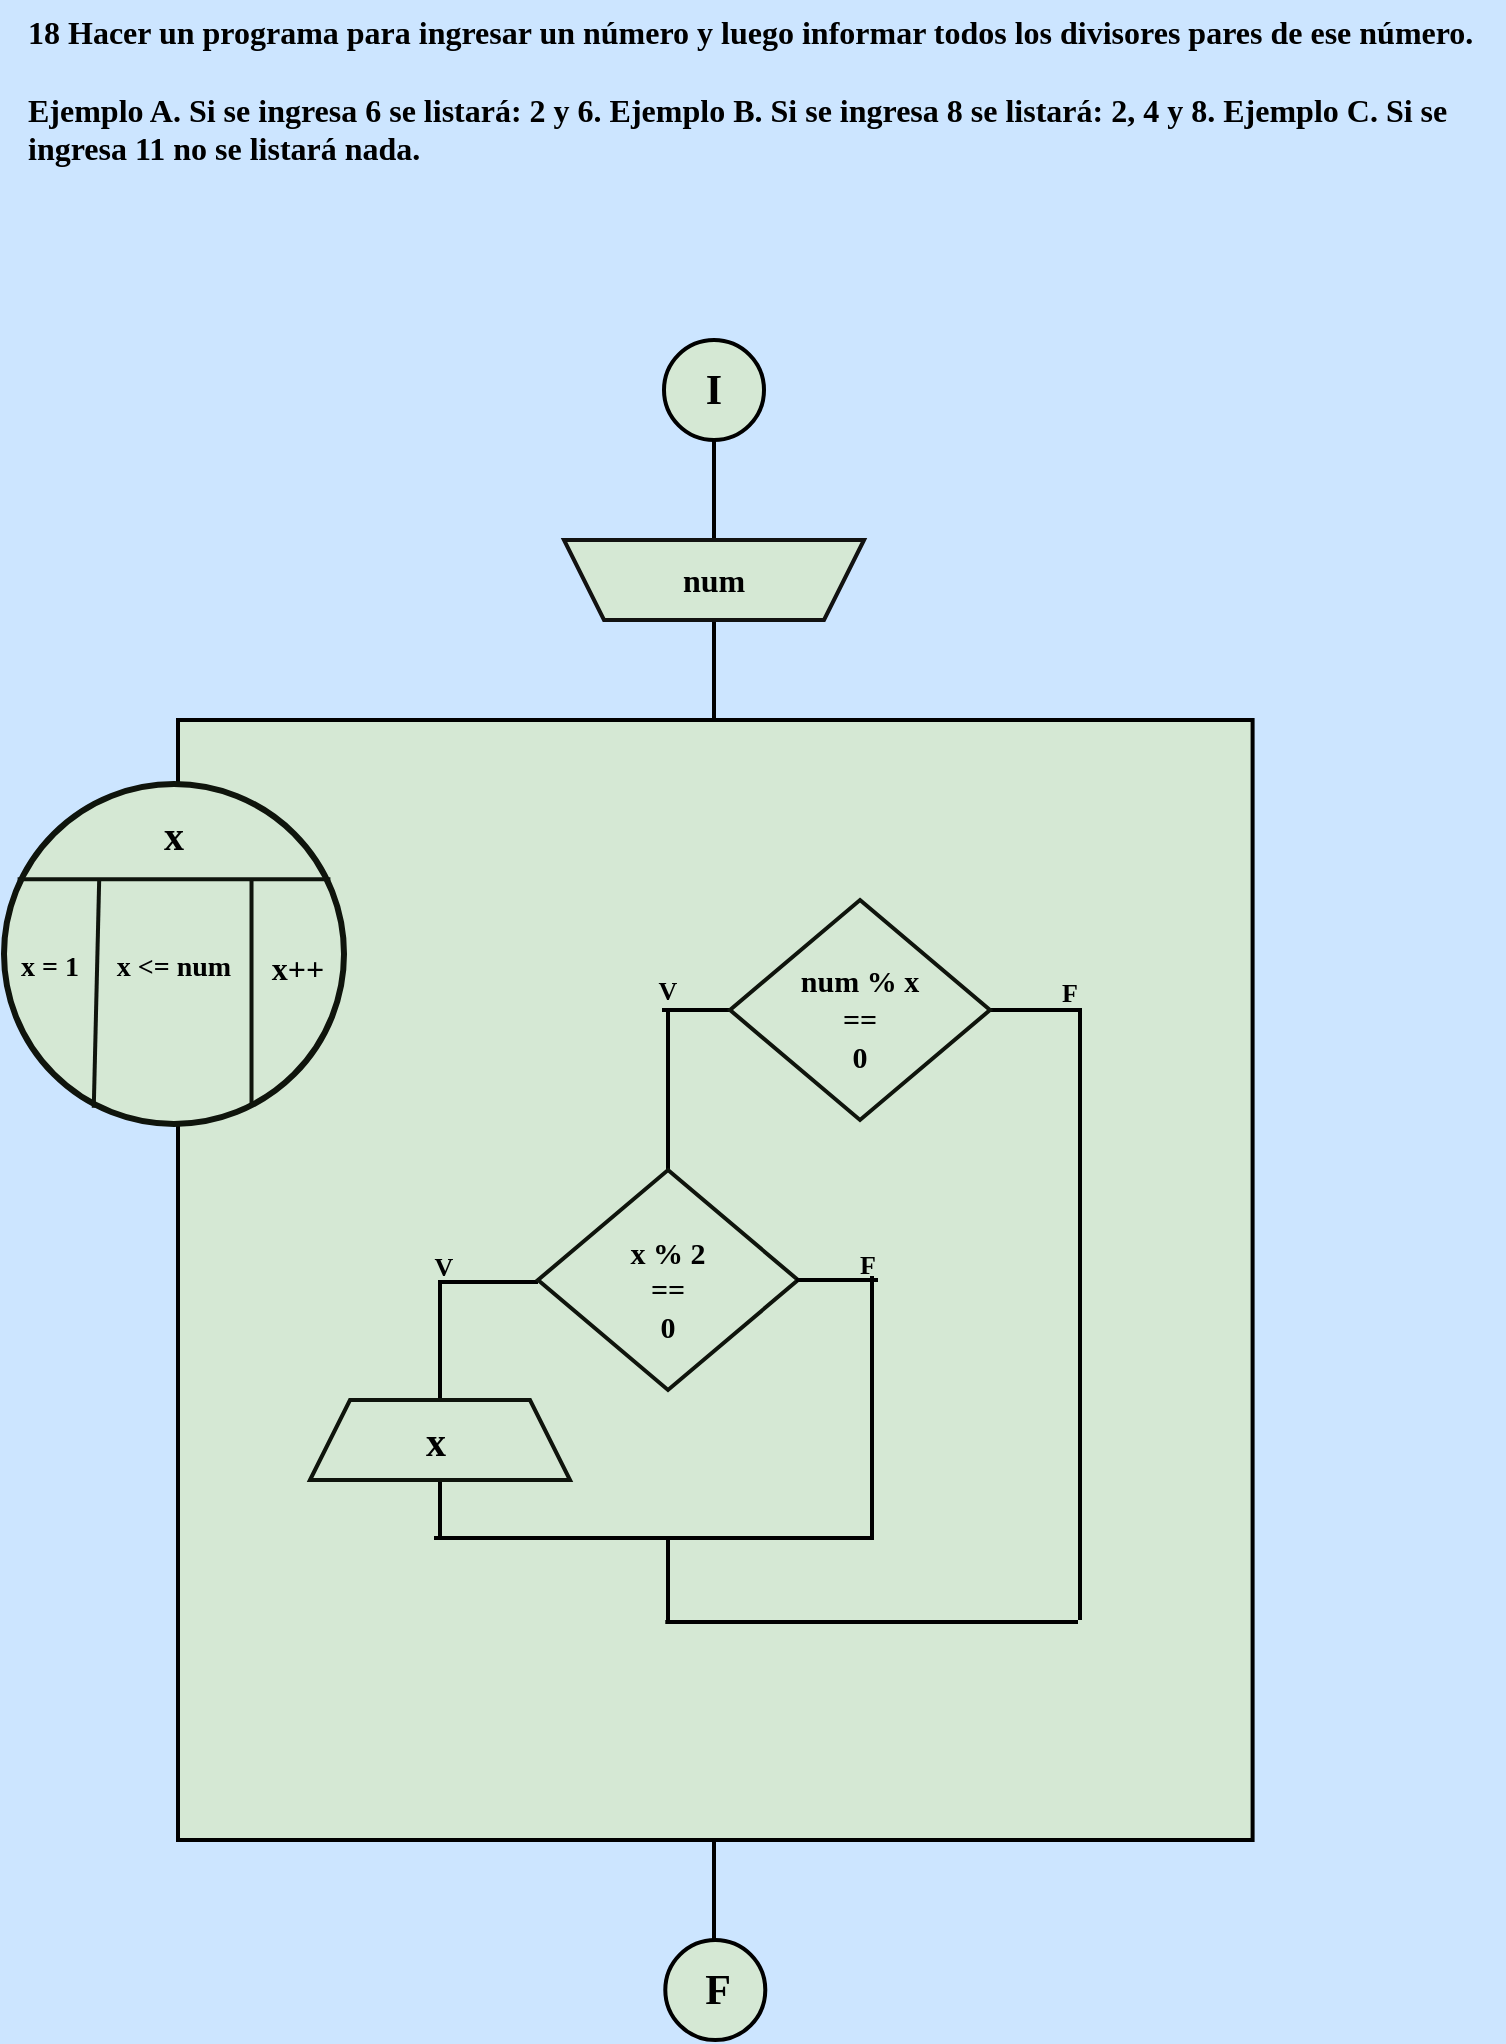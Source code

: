 <mxfile version="24.1.0" type="device">
  <diagram name="Página-1" id="K3p1mCkerO4A2cDx_Imy">
    <mxGraphModel dx="1420" dy="830" grid="1" gridSize="10" guides="1" tooltips="1" connect="1" arrows="1" fold="1" page="1" pageScale="1" pageWidth="827" pageHeight="1169" background="#CCE5FF" math="0" shadow="0">
      <root>
        <mxCell id="0" />
        <mxCell id="1" parent="0" />
        <mxCell id="oEai4u7iInWBXaQaXTKD-1" value="&lt;font style=&quot;font-size: 16px;&quot; color=&quot;#000000&quot; face=&quot;Comic Sans MS&quot;&gt;&lt;b&gt;18 Hacer un programa para ingresar un número y luego informar todos los divisores pares de ese número. &lt;br&gt;&lt;br&gt;Ejemplo A. Si se ingresa 6 se listará: 2 y 6. Ejemplo B. Si se ingresa 8 se listará: 2, 4 y 8. Ejemplo C. Si se ingresa 11 no se listará nada.&lt;/b&gt;&lt;/font&gt;" style="text;whiteSpace=wrap;html=1;fontFamily=Architects Daughter;fontSource=https%3A%2F%2Ffonts.googleapis.com%2Fcss%3Ffamily%3DArchitects%2BDaughter;" vertex="1" parent="1">
          <mxGeometry x="110" y="10" width="740" height="120" as="geometry" />
        </mxCell>
        <mxCell id="oEai4u7iInWBXaQaXTKD-83" value="" style="group;aspect=fixed;" vertex="1" connectable="0" parent="1">
          <mxGeometry x="187" y="180" width="537.3" height="850" as="geometry" />
        </mxCell>
        <mxCell id="oEai4u7iInWBXaQaXTKD-11" value="" style="line;strokeWidth=2;direction=south;html=1;hachureGap=4;fontFamily=Architects Daughter;fontSource=https://fonts.googleapis.com/css?family=Architects+Daughter;strokeColor=#000000;container=0;" vertex="1" parent="oEai4u7iInWBXaQaXTKD-83">
          <mxGeometry x="263" y="750" width="10" height="50" as="geometry" />
        </mxCell>
        <mxCell id="oEai4u7iInWBXaQaXTKD-35" value="" style="group;aspect=fixed;" vertex="1" connectable="0" parent="oEai4u7iInWBXaQaXTKD-83">
          <mxGeometry x="193" width="150" height="190" as="geometry" />
        </mxCell>
        <mxCell id="oEai4u7iInWBXaQaXTKD-3" value="" style="line;strokeWidth=2;direction=south;html=1;hachureGap=4;fontFamily=Architects Daughter;fontSource=https://fonts.googleapis.com/css?family=Architects+Daughter;strokeColor=#000000;container=0;aspect=fixed;" vertex="1" parent="oEai4u7iInWBXaQaXTKD-35">
          <mxGeometry x="70" y="50" width="10" height="50" as="geometry" />
        </mxCell>
        <mxCell id="oEai4u7iInWBXaQaXTKD-4" value="" style="line;strokeWidth=2;direction=south;html=1;hachureGap=4;fontFamily=Architects Daughter;fontSource=https://fonts.googleapis.com/css?family=Architects+Daughter;strokeColor=#000000;container=0;aspect=fixed;" vertex="1" parent="oEai4u7iInWBXaQaXTKD-35">
          <mxGeometry x="70" y="140" width="10" height="50" as="geometry" />
        </mxCell>
        <mxCell id="oEai4u7iInWBXaQaXTKD-12" value="" style="strokeWidth=2;html=1;shape=mxgraph.flowchart.start_2;whiteSpace=wrap;rounded=0;labelBackgroundColor=none;strokeColor=#000000;align=center;verticalAlign=middle;fontFamily=Helvetica;fontSize=12;fontColor=default;fillColor=#d5e8d4;container=0;aspect=fixed;" vertex="1" parent="oEai4u7iInWBXaQaXTKD-35">
          <mxGeometry x="50" width="50" height="50" as="geometry" />
        </mxCell>
        <mxCell id="oEai4u7iInWBXaQaXTKD-13" value="&lt;font size=&quot;1&quot; color=&quot;#000000&quot; face=&quot;Comic Sans MS&quot;&gt;&lt;b style=&quot;font-size: 21px;&quot;&gt;I&lt;/b&gt;&lt;/font&gt;" style="text;strokeColor=none;align=center;fillColor=none;html=1;verticalAlign=middle;whiteSpace=wrap;rounded=0;fontFamily=Architects Daughter;fontSource=https%3A%2F%2Ffonts.googleapis.com%2Fcss%3Ffamily%3DArchitects%2BDaughter;container=0;aspect=fixed;" vertex="1" parent="oEai4u7iInWBXaQaXTKD-35">
          <mxGeometry x="55" y="5" width="40" height="40" as="geometry" />
        </mxCell>
        <mxCell id="oEai4u7iInWBXaQaXTKD-16" value="" style="shape=trapezoid;perimeter=trapezoidPerimeter;whiteSpace=wrap;html=1;fixedSize=1;rounded=0;labelBackgroundColor=none;strokeColor=#121211;strokeWidth=2;align=center;verticalAlign=middle;fontFamily=Helvetica;fontSize=12;fontColor=default;fillColor=#d5e8d4;direction=west;container=0;aspect=fixed;" vertex="1" parent="oEai4u7iInWBXaQaXTKD-35">
          <mxGeometry y="100" width="150" height="40" as="geometry">
            <mxRectangle x="-1020" y="-650" width="50" height="40" as="alternateBounds" />
          </mxGeometry>
        </mxCell>
        <mxCell id="oEai4u7iInWBXaQaXTKD-17" value="&lt;font face=&quot;Comic Sans MS&quot; color=&quot;#000000&quot;&gt;&lt;span style=&quot;font-size: 16px;&quot;&gt;&lt;b&gt;num&lt;/b&gt;&lt;/span&gt;&lt;/font&gt;" style="text;strokeColor=none;align=center;fillColor=none;html=1;verticalAlign=middle;whiteSpace=wrap;rounded=0;fontFamily=Architects Daughter;fontSource=https://fonts.googleapis.com/css?family=Architects+Daughter;container=0;aspect=fixed;" vertex="1" parent="oEai4u7iInWBXaQaXTKD-35">
          <mxGeometry x="45" y="105" width="60" height="30" as="geometry" />
        </mxCell>
        <mxCell id="oEai4u7iInWBXaQaXTKD-36" value="" style="group;aspect=fixed;" vertex="1" connectable="0" parent="oEai4u7iInWBXaQaXTKD-83">
          <mxGeometry x="243.65" y="800" width="50" height="50" as="geometry" />
        </mxCell>
        <mxCell id="oEai4u7iInWBXaQaXTKD-14" value="" style="strokeWidth=2;html=1;shape=mxgraph.flowchart.start_2;whiteSpace=wrap;rounded=0;labelBackgroundColor=none;strokeColor=#000000;align=center;verticalAlign=middle;fontFamily=Helvetica;fontSize=12;fontColor=default;fillColor=#d5e8d4;container=0;" vertex="1" parent="oEai4u7iInWBXaQaXTKD-36">
          <mxGeometry width="50" height="50" as="geometry" />
        </mxCell>
        <mxCell id="oEai4u7iInWBXaQaXTKD-15" value="&lt;font size=&quot;1&quot; color=&quot;#000000&quot; face=&quot;Comic Sans MS&quot;&gt;&lt;b style=&quot;font-size: 21px;&quot;&gt;F&lt;/b&gt;&lt;/font&gt;" style="text;strokeColor=none;align=center;fillColor=none;html=1;verticalAlign=middle;whiteSpace=wrap;rounded=0;fontFamily=Architects Daughter;fontSource=https://fonts.googleapis.com/css?family=Architects+Daughter;container=0;" vertex="1" parent="oEai4u7iInWBXaQaXTKD-36">
          <mxGeometry x="6" y="5" width="40" height="40" as="geometry" />
        </mxCell>
        <mxCell id="oEai4u7iInWBXaQaXTKD-70" value="" style="group;aspect=fixed;" vertex="1" connectable="0" parent="oEai4u7iInWBXaQaXTKD-83">
          <mxGeometry y="190" width="537.3" height="560" as="geometry" />
        </mxCell>
        <mxCell id="oEai4u7iInWBXaQaXTKD-2" value="" style="whiteSpace=wrap;html=1;rounded=0;labelBackgroundColor=none;strokeColor=#000000;strokeWidth=2;align=center;verticalAlign=middle;fontFamily=Helvetica;fontSize=12;fontColor=default;fillColor=#d5e8d4;container=0;" vertex="1" parent="oEai4u7iInWBXaQaXTKD-70">
          <mxGeometry width="537.3" height="560" as="geometry" />
        </mxCell>
        <mxCell id="oEai4u7iInWBXaQaXTKD-44" value="" style="line;strokeWidth=2;html=1;perimeter=backbonePerimeter;points=[];outlineConnect=0;hachureGap=4;fontFamily=Architects Daughter;fontSource=https://fonts.googleapis.com/css?family=Architects+Daughter;strokeColor=#000000;container=0;" vertex="1" parent="oEai4u7iInWBXaQaXTKD-70">
          <mxGeometry x="130" y="276" width="50" height="10" as="geometry" />
        </mxCell>
        <mxCell id="oEai4u7iInWBXaQaXTKD-52" value="" style="line;strokeWidth=2;direction=south;html=1;hachureGap=4;fontFamily=Architects Daughter;fontSource=https://fonts.googleapis.com/css?family=Architects+Daughter;strokeColor=#000000;container=0;" vertex="1" parent="oEai4u7iInWBXaQaXTKD-70">
          <mxGeometry x="126" y="282" width="10" height="58" as="geometry" />
        </mxCell>
        <mxCell id="oEai4u7iInWBXaQaXTKD-53" value="" style="line;strokeWidth=2;direction=south;html=1;hachureGap=4;fontFamily=Architects Daughter;fontSource=https://fonts.googleapis.com/css?family=Architects+Daughter;strokeColor=#000000;container=0;" vertex="1" parent="oEai4u7iInWBXaQaXTKD-70">
          <mxGeometry x="126" y="380" width="10" height="30" as="geometry" />
        </mxCell>
        <mxCell id="oEai4u7iInWBXaQaXTKD-62" value="" style="line;strokeWidth=2;html=1;perimeter=backbonePerimeter;points=[];outlineConnect=0;hachureGap=4;fontFamily=Architects Daughter;fontSource=https://fonts.googleapis.com/css?family=Architects+Daughter;strokeColor=#000000;container=0;" vertex="1" parent="oEai4u7iInWBXaQaXTKD-70">
          <mxGeometry x="128" y="404" width="220" height="10" as="geometry" />
        </mxCell>
        <mxCell id="oEai4u7iInWBXaQaXTKD-65" value="" style="line;strokeWidth=2;html=1;perimeter=backbonePerimeter;points=[];outlineConnect=0;hachureGap=4;fontFamily=Architects Daughter;fontSource=https://fonts.googleapis.com/css?family=Architects+Daughter;strokeColor=#000000;container=0;" vertex="1" parent="oEai4u7iInWBXaQaXTKD-70">
          <mxGeometry x="243.65" y="446" width="206.35" height="10" as="geometry" />
        </mxCell>
        <mxCell id="oEai4u7iInWBXaQaXTKD-5" value="" style="line;strokeWidth=2;html=1;perimeter=backbonePerimeter;points=[];outlineConnect=0;hachureGap=4;fontFamily=Architects Daughter;fontSource=https://fonts.googleapis.com/css?family=Architects+Daughter;strokeColor=#000000;container=0;" vertex="1" parent="oEai4u7iInWBXaQaXTKD-70">
          <mxGeometry x="242" y="140" width="34" height="10" as="geometry" />
        </mxCell>
        <mxCell id="oEai4u7iInWBXaQaXTKD-6" value="" style="line;strokeWidth=2;direction=south;html=1;hachureGap=4;fontFamily=Architects Daughter;fontSource=https://fonts.googleapis.com/css?family=Architects+Daughter;strokeColor=#000000;container=0;" vertex="1" parent="oEai4u7iInWBXaQaXTKD-70">
          <mxGeometry x="240" y="145" width="10" height="80" as="geometry" />
        </mxCell>
        <mxCell id="oEai4u7iInWBXaQaXTKD-7" value="" style="line;strokeWidth=2;html=1;perimeter=backbonePerimeter;points=[];outlineConnect=0;hachureGap=4;fontFamily=Architects Daughter;fontSource=https://fonts.googleapis.com/css?family=Architects+Daughter;strokeColor=#000000;container=0;" vertex="1" parent="oEai4u7iInWBXaQaXTKD-70">
          <mxGeometry x="406" y="140" width="46" height="10" as="geometry" />
        </mxCell>
        <mxCell id="oEai4u7iInWBXaQaXTKD-8" value="" style="line;strokeWidth=2;direction=south;html=1;hachureGap=4;fontFamily=Architects Daughter;fontSource=https://fonts.googleapis.com/css?family=Architects+Daughter;strokeColor=#000000;container=0;" vertex="1" parent="oEai4u7iInWBXaQaXTKD-70">
          <mxGeometry x="446" y="145" width="10" height="305" as="geometry" />
        </mxCell>
        <mxCell id="oEai4u7iInWBXaQaXTKD-26" value="" style="rhombus;whiteSpace=wrap;html=1;rounded=0;labelBackgroundColor=none;strokeColor=#0F140C;strokeWidth=2;align=center;verticalAlign=middle;fontFamily=Helvetica;fontSize=12;fontColor=default;fillColor=#d5e8d4;container=0;" vertex="1" parent="oEai4u7iInWBXaQaXTKD-70">
          <mxGeometry x="276" y="90" width="130" height="110" as="geometry" />
        </mxCell>
        <mxCell id="oEai4u7iInWBXaQaXTKD-27" value="&lt;font style=&quot;font-size: 15px;&quot;&gt;&lt;b&gt;&lt;font style=&quot;font-size: 15px;&quot; color=&quot;#000000&quot; face=&quot;Comic Sans MS&quot;&gt;num %&amp;nbsp;&lt;/font&gt;&lt;/b&gt;&lt;b style=&quot;background-color: initial;&quot;&gt;&lt;font style=&quot;font-size: 15px;&quot; color=&quot;#000000&quot; face=&quot;Comic Sans MS&quot;&gt;x&lt;/font&gt;&lt;/b&gt;&lt;/font&gt;&lt;div style=&quot;font-size: 15px;&quot;&gt;&lt;b style=&quot;background-color: initial;&quot;&gt;&lt;font style=&quot;font-size: 15px;&quot; color=&quot;#000000&quot; face=&quot;Comic Sans MS&quot;&gt;==&lt;/font&gt;&lt;/b&gt;&lt;/div&gt;&lt;div style=&quot;font-size: 15px;&quot;&gt;&lt;b style=&quot;background-color: initial;&quot;&gt;&lt;font style=&quot;font-size: 15px;&quot; color=&quot;#000000&quot; face=&quot;Comic Sans MS&quot;&gt;0&lt;/font&gt;&lt;/b&gt;&lt;/div&gt;" style="text;strokeColor=none;align=center;fillColor=none;html=1;verticalAlign=middle;whiteSpace=wrap;rounded=0;fontFamily=Architects Daughter;fontSource=https%3A%2F%2Ffonts.googleapis.com%2Fcss%3Ffamily%3DArchitects%2BDaughter;container=0;" vertex="1" parent="oEai4u7iInWBXaQaXTKD-70">
          <mxGeometry x="306" y="120" width="70" height="60" as="geometry" />
        </mxCell>
        <mxCell id="oEai4u7iInWBXaQaXTKD-30" value="&lt;b&gt;&lt;font color=&quot;#000000&quot; style=&quot;font-size: 13px;&quot; face=&quot;Comic Sans MS&quot;&gt;V&lt;/font&gt;&lt;/b&gt;" style="text;strokeColor=none;align=center;fillColor=none;html=1;verticalAlign=middle;whiteSpace=wrap;rounded=0;fontFamily=Architects Daughter;fontSource=https%3A%2F%2Ffonts.googleapis.com%2Fcss%3Ffamily%3DArchitects%2BDaughter;container=0;" vertex="1" parent="oEai4u7iInWBXaQaXTKD-70">
          <mxGeometry x="230" y="123" width="30" height="25" as="geometry" />
        </mxCell>
        <mxCell id="oEai4u7iInWBXaQaXTKD-31" value="&lt;b&gt;&lt;font color=&quot;#000000&quot; style=&quot;font-size: 13px;&quot; face=&quot;Comic Sans MS&quot;&gt;F&lt;/font&gt;&lt;/b&gt;" style="text;strokeColor=none;align=center;fillColor=none;html=1;verticalAlign=middle;whiteSpace=wrap;rounded=0;fontFamily=Architects Daughter;fontSource=https://fonts.googleapis.com/css?family=Architects+Daughter;container=0;" vertex="1" parent="oEai4u7iInWBXaQaXTKD-70">
          <mxGeometry x="431" y="124" width="30" height="25" as="geometry" />
        </mxCell>
        <mxCell id="oEai4u7iInWBXaQaXTKD-39" value="" style="rhombus;whiteSpace=wrap;html=1;rounded=0;labelBackgroundColor=none;strokeColor=#0F140C;strokeWidth=2;align=center;verticalAlign=middle;fontFamily=Helvetica;fontSize=12;fontColor=default;fillColor=#d5e8d4;container=0;" vertex="1" parent="oEai4u7iInWBXaQaXTKD-70">
          <mxGeometry x="180" y="225" width="130" height="110" as="geometry" />
        </mxCell>
        <mxCell id="oEai4u7iInWBXaQaXTKD-40" value="&lt;font face=&quot;Comic Sans MS&quot; color=&quot;#000000&quot;&gt;&lt;span style=&quot;font-size: 15px;&quot;&gt;&lt;b&gt;x % 2&lt;/b&gt;&lt;/span&gt;&lt;/font&gt;&lt;div&gt;&lt;font face=&quot;Comic Sans MS&quot; color=&quot;#000000&quot;&gt;&lt;span style=&quot;font-size: 15px;&quot;&gt;&lt;b&gt;==&lt;/b&gt;&lt;/span&gt;&lt;/font&gt;&lt;/div&gt;&lt;div&gt;&lt;font face=&quot;Comic Sans MS&quot; color=&quot;#000000&quot;&gt;&lt;span style=&quot;font-size: 15px;&quot;&gt;&lt;b&gt;0&lt;/b&gt;&lt;/span&gt;&lt;/font&gt;&lt;/div&gt;" style="text;strokeColor=none;align=center;fillColor=none;html=1;verticalAlign=middle;whiteSpace=wrap;rounded=0;fontFamily=Architects Daughter;fontSource=https%3A%2F%2Ffonts.googleapis.com%2Fcss%3Ffamily%3DArchitects%2BDaughter;container=0;" vertex="1" parent="oEai4u7iInWBXaQaXTKD-70">
          <mxGeometry x="210" y="255" width="70" height="60" as="geometry" />
        </mxCell>
        <mxCell id="oEai4u7iInWBXaQaXTKD-46" value="" style="line;strokeWidth=2;html=1;perimeter=backbonePerimeter;points=[];outlineConnect=0;hachureGap=4;fontFamily=Architects Daughter;fontSource=https://fonts.googleapis.com/css?family=Architects+Daughter;strokeColor=#000000;container=0;" vertex="1" parent="oEai4u7iInWBXaQaXTKD-70">
          <mxGeometry x="309" y="275" width="41" height="10" as="geometry" />
        </mxCell>
        <mxCell id="oEai4u7iInWBXaQaXTKD-59" value="" style="line;strokeWidth=2;direction=south;html=1;hachureGap=4;fontFamily=Architects Daughter;fontSource=https://fonts.googleapis.com/css?family=Architects+Daughter;strokeColor=#000000;container=0;" vertex="1" parent="oEai4u7iInWBXaQaXTKD-70">
          <mxGeometry x="342" y="278" width="10" height="132" as="geometry" />
        </mxCell>
        <mxCell id="oEai4u7iInWBXaQaXTKD-58" value="" style="line;strokeWidth=2;direction=south;html=1;hachureGap=4;fontFamily=Architects Daughter;fontSource=https://fonts.googleapis.com/css?family=Architects+Daughter;strokeColor=#000000;container=0;" vertex="1" parent="oEai4u7iInWBXaQaXTKD-70">
          <mxGeometry x="240" y="410" width="10" height="40" as="geometry" />
        </mxCell>
        <mxCell id="oEai4u7iInWBXaQaXTKD-56" value="" style="shape=trapezoid;perimeter=trapezoidPerimeter;whiteSpace=wrap;html=1;fixedSize=1;rounded=0;labelBackgroundColor=none;strokeColor=#0F140C;strokeWidth=2;align=center;verticalAlign=middle;fontFamily=Helvetica;fontSize=12;fontColor=default;fillColor=#d5e8d4;container=0;" vertex="1" parent="oEai4u7iInWBXaQaXTKD-70">
          <mxGeometry x="66" y="340" width="130" height="40" as="geometry" />
        </mxCell>
        <mxCell id="oEai4u7iInWBXaQaXTKD-57" value="&lt;font size=&quot;1&quot; face=&quot;Comic Sans MS&quot; color=&quot;#000000&quot;&gt;&lt;b style=&quot;font-size: 20px;&quot;&gt;x&lt;/b&gt;&lt;/font&gt;" style="text;strokeColor=none;align=center;fillColor=none;html=1;verticalAlign=middle;whiteSpace=wrap;rounded=0;fontFamily=Architects Daughter;fontSource=https://fonts.googleapis.com/css?family=Architects+Daughter;container=0;" vertex="1" parent="oEai4u7iInWBXaQaXTKD-70">
          <mxGeometry x="99" y="345" width="60" height="30" as="geometry" />
        </mxCell>
        <mxCell id="oEai4u7iInWBXaQaXTKD-71" value="" style="group;aspect=fixed;" vertex="1" connectable="0" parent="oEai4u7iInWBXaQaXTKD-70">
          <mxGeometry x="-87" y="32" width="170" height="170" as="geometry" />
        </mxCell>
        <mxCell id="oEai4u7iInWBXaQaXTKD-72" value="" style="ellipse;whiteSpace=wrap;html=1;aspect=fixed;rounded=0;labelBackgroundColor=none;strokeColor=#0F140C;strokeWidth=3;align=center;verticalAlign=middle;fontFamily=Helvetica;fontSize=12;fontColor=default;fillColor=#d5e8d4;container=0;" vertex="1" parent="oEai4u7iInWBXaQaXTKD-71">
          <mxGeometry width="170" height="170" as="geometry" />
        </mxCell>
        <mxCell id="oEai4u7iInWBXaQaXTKD-73" value="" style="endArrow=none;html=1;rounded=0;strokeColor=#0F140C;fontFamily=Helvetica;fontSize=12;fontColor=default;fillColor=#B2C9AB;strokeWidth=2;" edge="1" parent="oEai4u7iInWBXaQaXTKD-71">
          <mxGeometry width="50" height="50" relative="1" as="geometry">
            <mxPoint x="163.2" y="47.6" as="sourcePoint" />
            <mxPoint x="6.8" y="47.6" as="targetPoint" />
          </mxGeometry>
        </mxCell>
        <mxCell id="oEai4u7iInWBXaQaXTKD-74" value="" style="endArrow=none;html=1;rounded=0;strokeColor=#0F140C;fontFamily=Helvetica;fontSize=12;fontColor=default;fillColor=#B2C9AB;exitX=0.264;exitY=0.952;exitDx=0;exitDy=0;exitPerimeter=0;strokeWidth=2;" edge="1" parent="oEai4u7iInWBXaQaXTKD-71" source="oEai4u7iInWBXaQaXTKD-72">
          <mxGeometry width="50" height="50" relative="1" as="geometry">
            <mxPoint x="40.8" y="102.0" as="sourcePoint" />
            <mxPoint x="47.6" y="47.6" as="targetPoint" />
          </mxGeometry>
        </mxCell>
        <mxCell id="oEai4u7iInWBXaQaXTKD-75" value="" style="endArrow=none;html=1;rounded=0;strokeColor=#0F140C;fontFamily=Helvetica;fontSize=12;fontColor=default;fillColor=#B2C9AB;exitX=0.728;exitY=0.948;exitDx=0;exitDy=0;exitPerimeter=0;strokeWidth=2;" edge="1" parent="oEai4u7iInWBXaQaXTKD-71" source="oEai4u7iInWBXaQaXTKD-72">
          <mxGeometry width="50" height="50" relative="1" as="geometry">
            <mxPoint x="102" y="115.6" as="sourcePoint" />
            <mxPoint x="123.76" y="47.6" as="targetPoint" />
          </mxGeometry>
        </mxCell>
        <mxCell id="oEai4u7iInWBXaQaXTKD-76" value="&lt;font size=&quot;1&quot; face=&quot;Comic Sans MS&quot; color=&quot;#000000&quot;&gt;&lt;b style=&quot;font-size: 20px;&quot;&gt;x&lt;/b&gt;&lt;/font&gt;" style="text;strokeColor=none;align=center;fillColor=none;html=1;verticalAlign=middle;whiteSpace=wrap;rounded=0;fontFamily=Architects Daughter;fontSource=https://fonts.googleapis.com/css?family=Architects+Daughter;container=0;" vertex="1" parent="oEai4u7iInWBXaQaXTKD-71">
          <mxGeometry x="55" y="10" width="60" height="30" as="geometry" />
        </mxCell>
        <mxCell id="oEai4u7iInWBXaQaXTKD-77" value="&lt;font size=&quot;1&quot; face=&quot;Comic Sans MS&quot; color=&quot;#000000&quot;&gt;&lt;b style=&quot;font-size: 14px;&quot;&gt;x = 1&lt;/b&gt;&lt;/font&gt;" style="text;strokeColor=none;align=center;fillColor=none;html=1;verticalAlign=middle;whiteSpace=wrap;rounded=0;fontFamily=Architects Daughter;fontSource=https://fonts.googleapis.com/css?family=Architects+Daughter;container=0;" vertex="1" parent="oEai4u7iInWBXaQaXTKD-71">
          <mxGeometry x="3" y="82" width="40" height="20" as="geometry" />
        </mxCell>
        <mxCell id="oEai4u7iInWBXaQaXTKD-78" value="&lt;font size=&quot;1&quot; face=&quot;Comic Sans MS&quot; color=&quot;#000000&quot;&gt;&lt;b style=&quot;font-size: 14px;&quot;&gt;x &amp;lt;= num&lt;/b&gt;&lt;/font&gt;" style="text;strokeColor=none;align=center;fillColor=none;html=1;verticalAlign=middle;whiteSpace=wrap;rounded=0;fontFamily=Architects Daughter;fontSource=https://fonts.googleapis.com/css?family=Architects+Daughter;container=0;" vertex="1" parent="oEai4u7iInWBXaQaXTKD-71">
          <mxGeometry x="50" y="82" width="70" height="20" as="geometry" />
        </mxCell>
        <mxCell id="oEai4u7iInWBXaQaXTKD-79" value="&lt;font size=&quot;1&quot; face=&quot;Comic Sans MS&quot; color=&quot;#000000&quot;&gt;&lt;b style=&quot;font-size: 16px;&quot;&gt;x++&lt;/b&gt;&lt;/font&gt;" style="text;strokeColor=none;align=center;fillColor=none;html=1;verticalAlign=middle;whiteSpace=wrap;rounded=0;fontFamily=Architects Daughter;fontSource=https://fonts.googleapis.com/css?family=Architects+Daughter;container=0;" vertex="1" parent="oEai4u7iInWBXaQaXTKD-71">
          <mxGeometry x="127" y="82" width="40" height="20" as="geometry" />
        </mxCell>
        <mxCell id="oEai4u7iInWBXaQaXTKD-81" value="&lt;b&gt;&lt;font color=&quot;#000000&quot; style=&quot;font-size: 13px;&quot; face=&quot;Comic Sans MS&quot;&gt;V&lt;/font&gt;&lt;/b&gt;" style="text;strokeColor=none;align=center;fillColor=none;html=1;verticalAlign=middle;whiteSpace=wrap;rounded=0;fontFamily=Architects Daughter;fontSource=https%3A%2F%2Ffonts.googleapis.com%2Fcss%3Ffamily%3DArchitects%2BDaughter;" vertex="1" parent="oEai4u7iInWBXaQaXTKD-70">
          <mxGeometry x="118" y="259" width="30" height="30" as="geometry" />
        </mxCell>
        <mxCell id="oEai4u7iInWBXaQaXTKD-82" value="&lt;b&gt;&lt;font color=&quot;#000000&quot; style=&quot;font-size: 13px;&quot; face=&quot;Comic Sans MS&quot;&gt;F&lt;/font&gt;&lt;/b&gt;" style="text;strokeColor=none;align=center;fillColor=none;html=1;verticalAlign=middle;whiteSpace=wrap;rounded=0;fontFamily=Architects Daughter;fontSource=https://fonts.googleapis.com/css?family=Architects+Daughter;" vertex="1" parent="oEai4u7iInWBXaQaXTKD-70">
          <mxGeometry x="330" y="258" width="30" height="30" as="geometry" />
        </mxCell>
      </root>
    </mxGraphModel>
  </diagram>
</mxfile>
